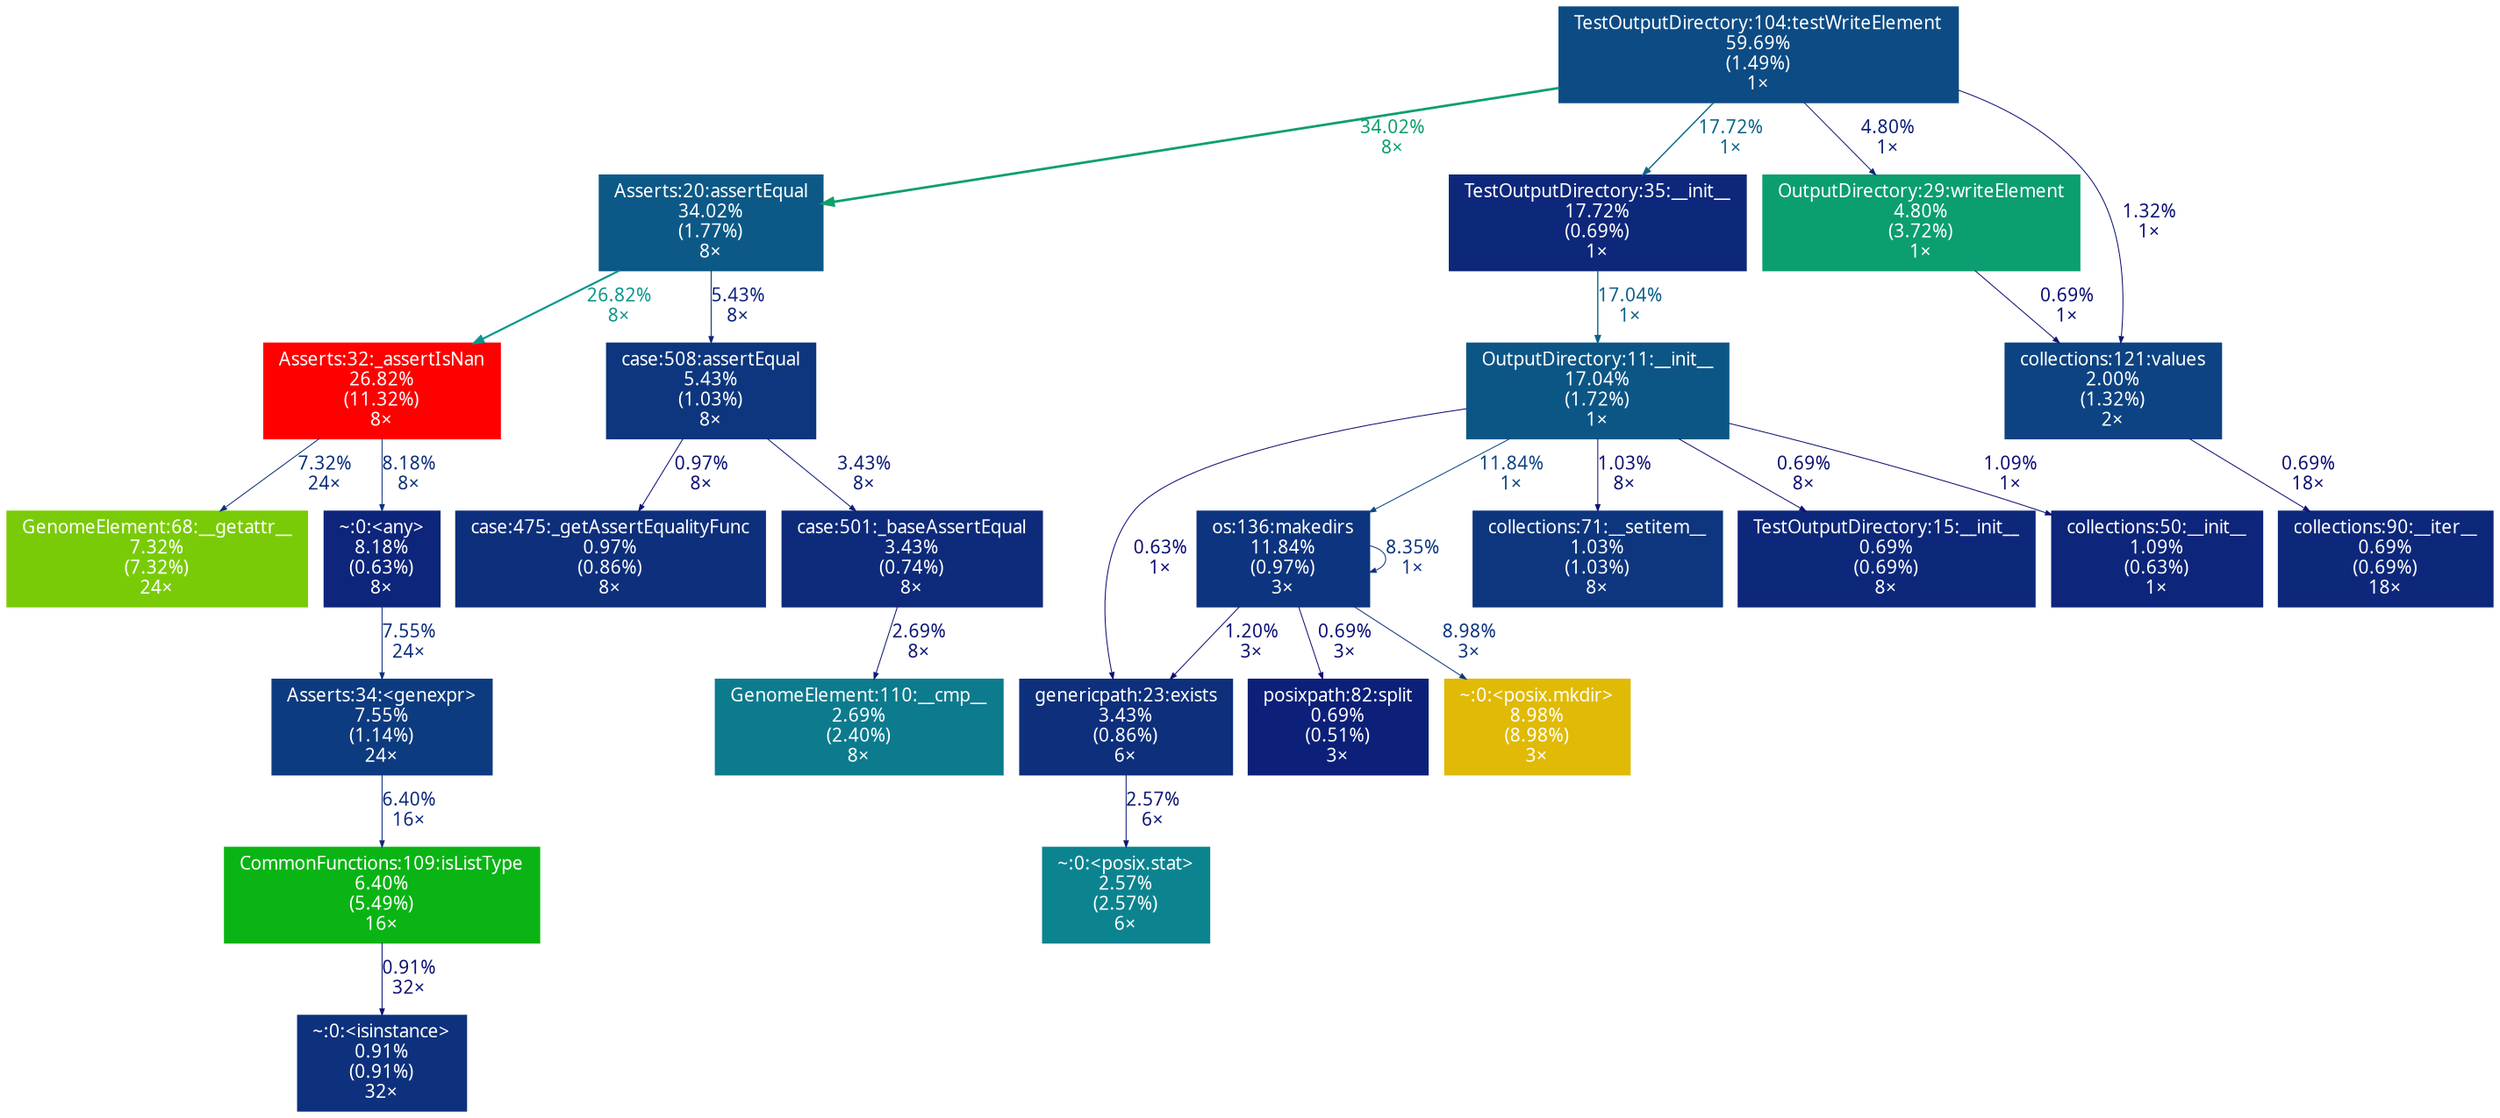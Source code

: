 digraph {
	graph [fontname=vera, nodesep=0.125, ranksep=0.25];
	node [fontcolor=white, fontname=vera, height=0, shape=box, style=filled, width=0];
	edge [fontname=vera];
	4 [color="#7acb07", fontcolor="#ffffff", fontsize="10.00", label="GenomeElement:68:__getattr__\n7.32%\n(7.32%)\n24×", tooltip="/Users/sveinugu/PycharmProjects/gtrackcore/gtrackcore/input/core/GenomeElement.py"];
	5 [color="#ff0000", fontcolor="#ffffff", fontsize="10.00", label="Asserts:32:_assertIsNan\n26.82%\n(11.32%)\n8×", tooltip="/Users/sveinugu/PycharmProjects/gtrackcore/gtrackcore/test/common/Asserts.py"];
	5 -> 4 [arrowsize="0.35", color="#0d2d7c", fontcolor="#0d2d7c", fontsize="10.00", label="7.32%\n24×", labeldistance="0.50", penwidth="0.50"];
	5 -> 22 [arrowsize="0.35", color="#0d317d", fontcolor="#0d317d", fontsize="10.00", label="8.18%\n8×", labeldistance="0.50", penwidth="0.50"];
	10 [color="#0c5686", fontcolor="#ffffff", fontsize="10.00", label="OutputDirectory:11:__init__\n17.04%\n(1.72%)\n1×", tooltip="/Users/sveinugu/PycharmProjects/gtrackcore/gtrackcore/preprocess/memmap/OutputDirectory.py"];
	10 -> 48 [arrowsize="0.35", color="#0d0f74", fontcolor="#0d0f74", fontsize="10.00", label="0.63%\n1×", labeldistance="0.50", penwidth="0.50"];
	10 -> 49 [arrowsize="0.35", color="#0d4482", fontcolor="#0d4482", fontsize="10.00", label="11.84%\n1×", labeldistance="0.50", penwidth="0.50"];
	10 -> 54 [arrowsize="0.35", color="#0d1174", fontcolor="#0d1174", fontsize="10.00", label="1.03%\n8×", labeldistance="0.50", penwidth="0.50"];
	10 -> 62 [arrowsize="0.35", color="#0d1074", fontcolor="#0d1074", fontsize="10.00", label="0.69%\n8×", labeldistance="0.50", penwidth="0.50"];
	10 -> 64 [arrowsize="0.35", color="#0d1174", fontcolor="#0d1174", fontsize="10.00", label="1.09%\n1×", labeldistance="0.50", penwidth="0.50"];
	11 [color="#0d2f7c", fontcolor="#ffffff", fontsize="10.00", label="case:475:_getAssertEqualityFunc\n0.97%\n(0.86%)\n8×", tooltip="/Users/sveinugu/miniconda2/lib/python2.7/unittest/case.py"];
	12 [color="#0c5987", fontcolor="#ffffff", fontsize="10.00", label="Asserts:20:assertEqual\n34.02%\n(1.77%)\n8×", tooltip="/Users/sveinugu/PycharmProjects/gtrackcore/gtrackcore/test/common/Asserts.py"];
	12 -> 5 [arrowsize="0.52", color="#0c968c", fontcolor="#0c968c", fontsize="10.00", label="26.82%\n8×", labeldistance="1.07", penwidth="1.07"];
	12 -> 41 [arrowsize="0.35", color="#0d247a", fontcolor="#0d247a", fontsize="10.00", label="5.43%\n8×", labeldistance="0.50", penwidth="0.50"];
	13 [color="#0d4b84", fontcolor="#ffffff", fontsize="10.00", label="TestOutputDirectory:104:testWriteElement\n59.69%\n(1.49%)\n1×", tooltip="/Users/sveinugu/PycharmProjects/gtrackcore/gtrackcore/test/memmap/TestOutputDirectory.py"];
	13 -> 12 [arrowsize="0.58", color="#0ba06a", fontcolor="#0ba06a", fontsize="10.00", label="34.02%\n8×", labeldistance="1.36", penwidth="1.36"];
	13 -> 28 [arrowsize="0.42", color="#0c658a", fontcolor="#0c658a", fontsize="10.00", label="17.72%\n1×", labeldistance="0.71", penwidth="0.71"];
	13 -> 39 [arrowsize="0.35", color="#0d2279", fontcolor="#0d2279", fontsize="10.00", label="4.80%\n1×", labeldistance="0.50", penwidth="0.50"];
	13 -> 55 [arrowsize="0.35", color="#0d1274", fontcolor="#0d1274", fontsize="10.00", label="1.32%\n1×", labeldistance="0.50", penwidth="0.50"];
	22 [color="#0d257a", fontcolor="#ffffff", fontsize="10.00", label="~:0:<any>\n8.18%\n(0.63%)\n8×", tooltip="~"];
	22 -> 38 [arrowsize="0.35", color="#0d2e7c", fontcolor="#0d2e7c", fontsize="10.00", label="7.55%\n24×", labeldistance="0.50", penwidth="0.50"];
	28 [color="#0d277b", fontcolor="#ffffff", fontsize="10.00", label="TestOutputDirectory:35:__init__\n17.72%\n(0.69%)\n1×", tooltip="/Users/sveinugu/PycharmProjects/gtrackcore/gtrackcore/test/memmap/TestOutputDirectory.py"];
	28 -> 10 [arrowsize="0.41", color="#0c6189", fontcolor="#0c6189", fontsize="10.00", label="17.04%\n1×", labeldistance="0.68", penwidth="0.68"];
	32 [color="#0c7b8e", fontcolor="#ffffff", fontsize="10.00", label="GenomeElement:110:__cmp__\n2.69%\n(2.40%)\n8×", tooltip="/Users/sveinugu/PycharmProjects/gtrackcore/gtrackcore/input/core/GenomeElement.py"];
	33 [color="#0d2a7b", fontcolor="#ffffff", fontsize="10.00", label="case:501:_baseAssertEqual\n3.43%\n(0.74%)\n8×", tooltip="/Users/sveinugu/miniconda2/lib/python2.7/unittest/case.py"];
	33 -> 32 [arrowsize="0.35", color="#0d1876", fontcolor="#0d1876", fontsize="10.00", label="2.69%\n8×", labeldistance="0.50", penwidth="0.50"];
	38 [color="#0d3b80", fontcolor="#ffffff", fontsize="10.00", label="Asserts:34:<genexpr>\n7.55%\n(1.14%)\n24×", tooltip="/Users/sveinugu/PycharmProjects/gtrackcore/gtrackcore/test/common/Asserts.py"];
	38 -> 66 [arrowsize="0.35", color="#0d297b", fontcolor="#0d297b", fontsize="10.00", label="6.40%\n16×", labeldistance="0.50", penwidth="0.50"];
	39 [color="#0b9e70", fontcolor="#ffffff", fontsize="10.00", label="OutputDirectory:29:writeElement\n4.80%\n(3.72%)\n1×", tooltip="/Users/sveinugu/PycharmProjects/gtrackcore/gtrackcore/preprocess/memmap/OutputDirectory.py"];
	39 -> 55 [arrowsize="0.35", color="#0d1074", fontcolor="#0d1074", fontsize="10.00", label="0.69%\n1×", labeldistance="0.50", penwidth="0.50"];
	41 [color="#0d367e", fontcolor="#ffffff", fontsize="10.00", label="case:508:assertEqual\n5.43%\n(1.03%)\n8×", tooltip="/Users/sveinugu/miniconda2/lib/python2.7/unittest/case.py"];
	41 -> 11 [arrowsize="0.35", color="#0d1174", fontcolor="#0d1174", fontsize="10.00", label="0.97%\n8×", labeldistance="0.50", penwidth="0.50"];
	41 -> 33 [arrowsize="0.35", color="#0d1b77", fontcolor="#0d1b77", fontsize="10.00", label="3.43%\n8×", labeldistance="0.50", penwidth="0.50"];
	48 [color="#0d2f7c", fontcolor="#ffffff", fontsize="10.00", label="genericpath:23:exists\n3.43%\n(0.86%)\n6×", tooltip="/Users/sveinugu/miniconda2/lib/python2.7/genericpath.py"];
	48 -> 63 [arrowsize="0.35", color="#0d1876", fontcolor="#0d1876", fontsize="10.00", label="2.57%\n6×", labeldistance="0.50", penwidth="0.50"];
	49 [color="#0d347e", fontcolor="#ffffff", fontsize="10.00", label="os:136:makedirs\n11.84%\n(0.97%)\n3×", tooltip="/Users/sveinugu/miniconda2/lib/python2.7/os.py"];
	49 -> 48 [arrowsize="0.35", color="#0d1274", fontcolor="#0d1274", fontsize="10.00", label="1.20%\n3×", labeldistance="0.50", penwidth="0.50"];
	49 -> 49 [arrowsize="0.35", color="#0d327d", fontcolor="#0d327d", fontsize="10.00", label="8.35%\n1×", labeldistance="0.50", penwidth="0.50"];
	49 -> 68 [arrowsize="0.35", color="#0d1074", fontcolor="#0d1074", fontsize="10.00", label="0.69%\n3×", labeldistance="0.50", penwidth="0.50"];
	49 -> 88 [arrowsize="0.35", color="#0d357e", fontcolor="#0d357e", fontsize="10.00", label="8.98%\n3×", labeldistance="0.50", penwidth="0.50"];
	54 [color="#0d367e", fontcolor="#ffffff", fontsize="10.00", label="collections:71:__setitem__\n1.03%\n(1.03%)\n8×", tooltip="/Users/sveinugu/miniconda2/lib/python2.7/collections.py"];
	55 [color="#0d4382", fontcolor="#ffffff", fontsize="10.00", label="collections:121:values\n2.00%\n(1.32%)\n2×", tooltip="/Users/sveinugu/miniconda2/lib/python2.7/collections.py"];
	55 -> 59 [arrowsize="0.35", color="#0d1074", fontcolor="#0d1074", fontsize="10.00", label="0.69%\n18×", labeldistance="0.50", penwidth="0.50"];
	59 [color="#0d277b", fontcolor="#ffffff", fontsize="10.00", label="collections:90:__iter__\n0.69%\n(0.69%)\n18×", tooltip="/Users/sveinugu/miniconda2/lib/python2.7/collections.py"];
	62 [color="#0d277b", fontcolor="#ffffff", fontsize="10.00", label="TestOutputDirectory:15:__init__\n0.69%\n(0.69%)\n8×", tooltip="/Users/sveinugu/PycharmProjects/gtrackcore/gtrackcore/test/memmap/TestOutputDirectory.py"];
	63 [color="#0c8490", fontcolor="#ffffff", fontsize="10.00", label="~:0:<posix.stat>\n2.57%\n(2.57%)\n6×", tooltip="~"];
	64 [color="#0d257a", fontcolor="#ffffff", fontsize="10.00", label="collections:50:__init__\n1.09%\n(0.63%)\n1×", tooltip="/Users/sveinugu/miniconda2/lib/python2.7/collections.py"];
	66 [color="#0ab414", fontcolor="#ffffff", fontsize="10.00", label="CommonFunctions:109:isListType\n6.40%\n(5.49%)\n16×", tooltip="/Users/sveinugu/PycharmProjects/gtrackcore/gtrackcore/util/CommonFunctions.py"];
	66 -> 79 [arrowsize="0.35", color="#0d1174", fontcolor="#0d1174", fontsize="10.00", label="0.91%\n32×", labeldistance="0.50", penwidth="0.50"];
	68 [color="#0d2079", fontcolor="#ffffff", fontsize="10.00", label="posixpath:82:split\n0.69%\n(0.51%)\n3×", tooltip="/Users/sveinugu/miniconda2/lib/python2.7/posixpath.py"];
	79 [color="#0d317d", fontcolor="#ffffff", fontsize="10.00", label="~:0:<isinstance>\n0.91%\n(0.91%)\n32×", tooltip="~"];
	88 [color="#e0ba05", fontcolor="#ffffff", fontsize="10.00", label="~:0:<posix.mkdir>\n8.98%\n(8.98%)\n3×", tooltip="~"];
}
